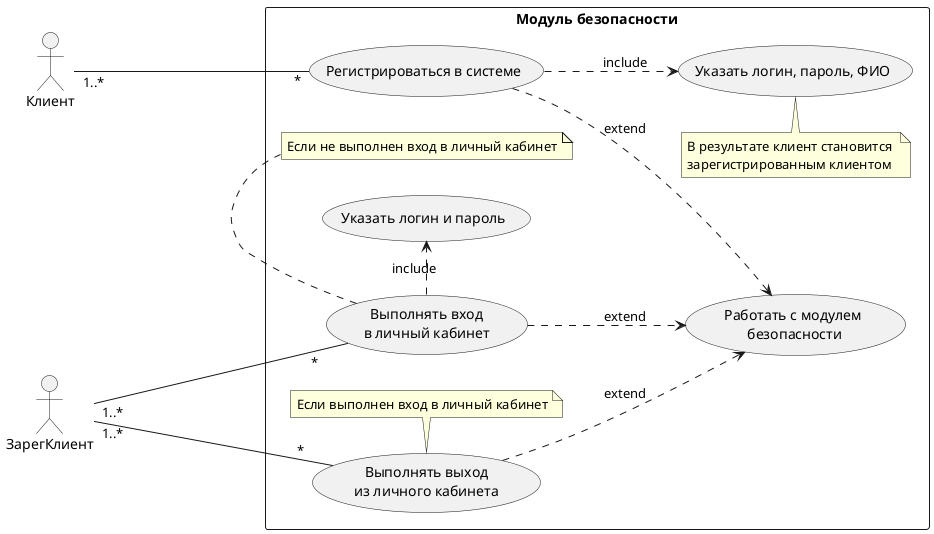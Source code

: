 @startuml
:Модуль безопасности: as n1
actor Клиент
actor ЗарегКлиент
left to right direction

rectangle n1 {
    Клиент "1..*" ---- "*" (Регистрироваться в системе)
    ЗарегКлиент "1..*" ---- "*" (Выполнять вход\nв личный кабинет)
    ЗарегКлиент "1..*" ----"*" (Выполнять выход\nиз личного кабинета)

    (Выполнять вход\nв личный кабинет) -.> (Работать с модулем\n безопасности) : extend
    (Выполнять вход\nв личный кабинет) .> (Указать логин и пароль) : include

    (Выполнять выход\nиз личного кабинета) -.> (Работать с модулем\n безопасности) : extend
    (Регистрироваться в системе) -.> (Работать с модулем\n безопасности) : extend
    (Регистрироваться в системе) -.> (Указать логин, пароль, ФИО) : include

    note top of (Указать логин, пароль, ФИО) : В результате клиент становится \nзарегистрированным клиентом
    note top of (Выполнять выход\nиз личного кабинета) : Если выполнен вход в личный кабинет
    note bottom of (Выполнять вход\nв личный кабинет) : Если не выполнен вход в личный кабинет
}
@enduml
